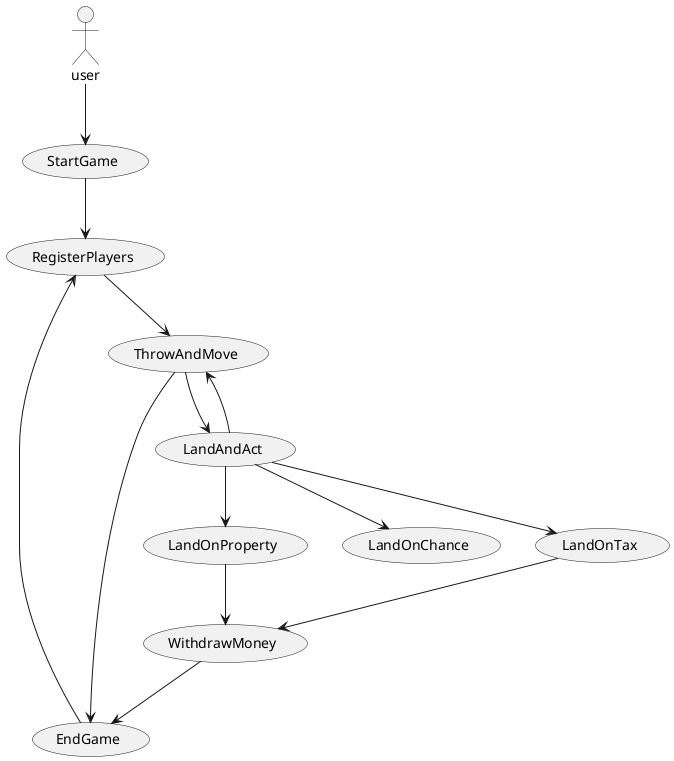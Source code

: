 @startuml

actor user

usecase "ThrowAndMove" as UC1
usecase "StartGame" as UC2
usecase "EndGame" as UC3
usecase "RegisterPlayers" as UC4
usecase "LandAndAct" as UC5
usecase "WithdrawMoney" as UC6
usecase "LandOnProperty" as UC7
usecase "LandOnChance" as UC8
usecase "LandOnTax" as UC9

user --> (UC2)
(UC2) --> (UC4)
(UC4) --> (UC1)
(UC1) --> (UC5)
(UC5) --> (UC7)
(UC5) --> (UC8)
(UC5) --> (UC9)
(UC7) --> (UC6)
(UC9) --> (UC6)
(UC5) --> (UC1)
(UC3) --> (UC4)
(UC6) --> (UC3)
(UC1) --> (UC3)



@enduml
